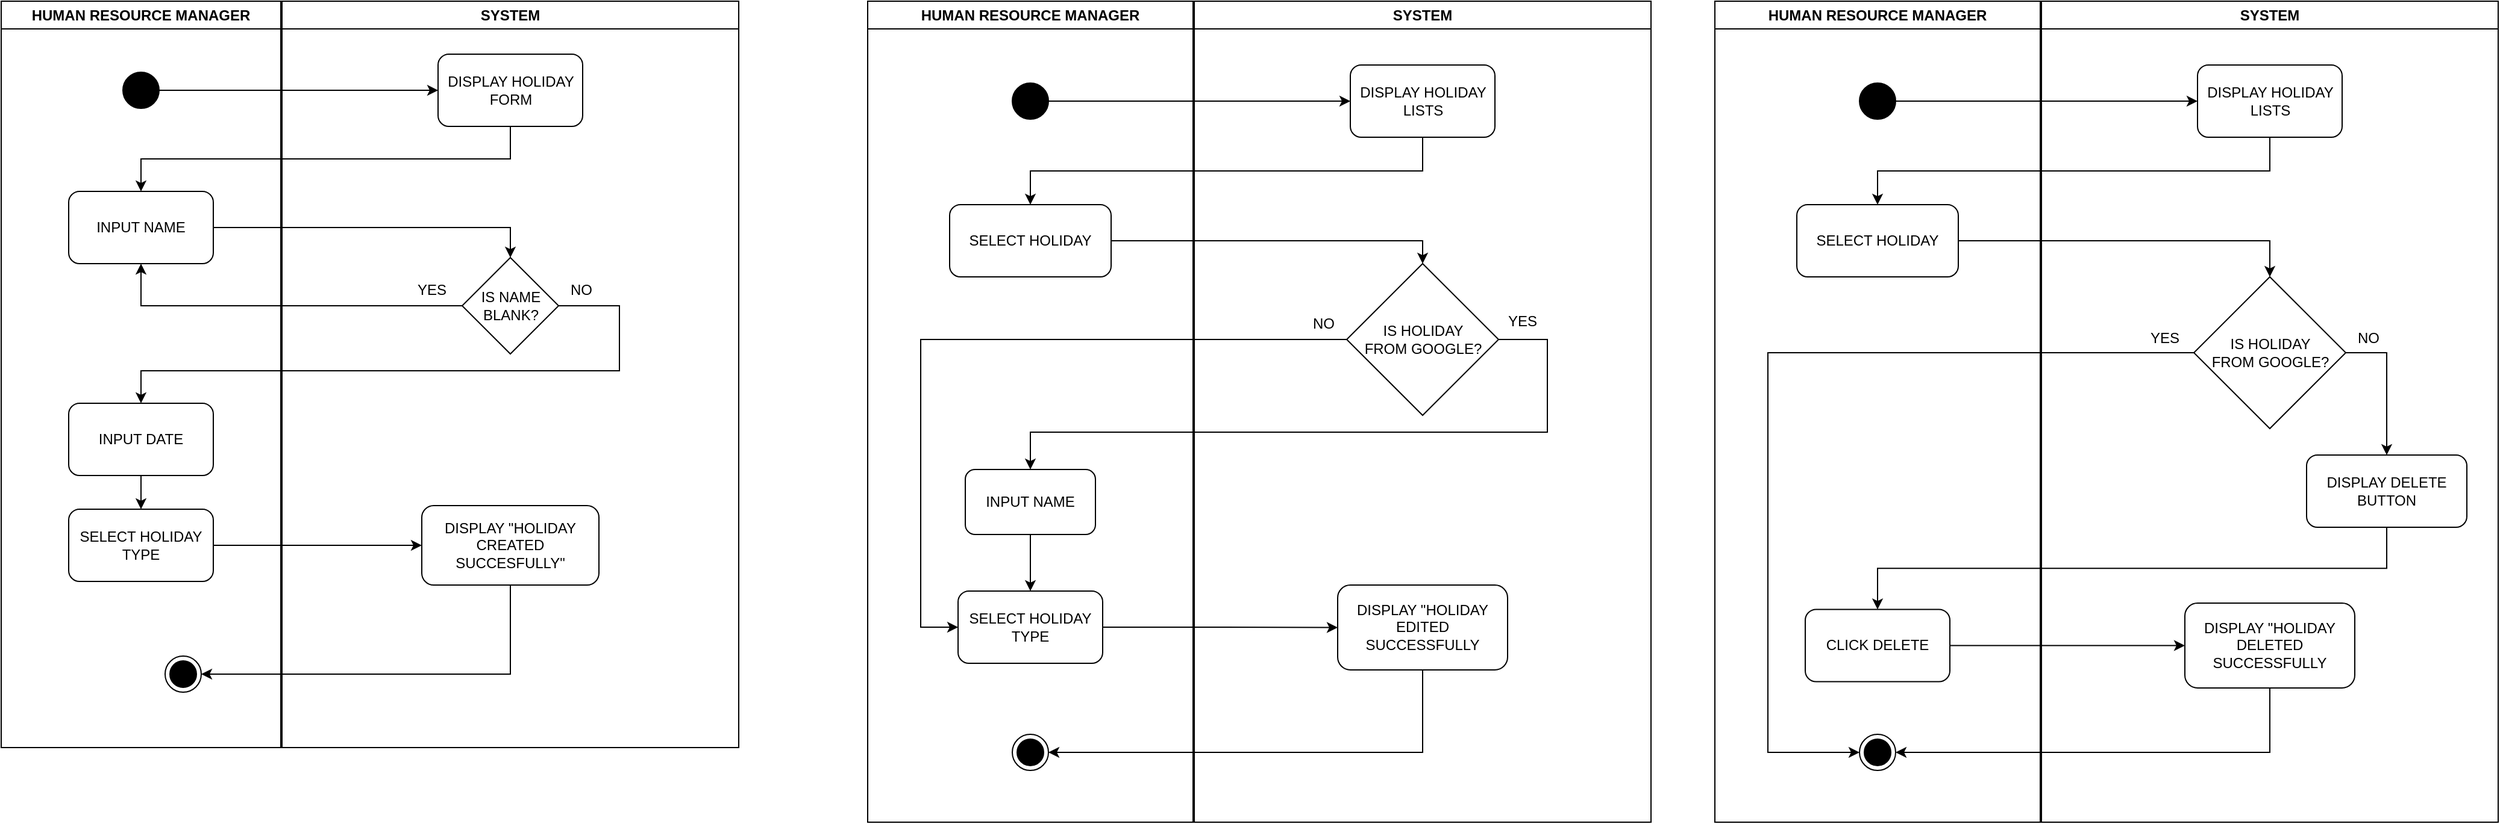 <mxfile>
    <diagram id="IesqqhG2GaXuw48i1_r9" name="Page-1">
        <mxGraphModel dx="2080" dy="1188" grid="0" gridSize="10" guides="1" tooltips="1" connect="1" arrows="1" fold="1" page="0" pageScale="1" pageWidth="850" pageHeight="1100" math="0" shadow="0">
            <root>
                <mxCell id="0"/>
                <mxCell id="1" parent="0"/>
                <mxCell id="2" value="HUMAN RESOURCE MANAGER" style="swimlane;whiteSpace=wrap;html=1;fillColor=default;" vertex="1" parent="1">
                    <mxGeometry x="258" y="80" width="232" height="620" as="geometry"/>
                </mxCell>
                <mxCell id="4" value="" style="ellipse;fillColor=strokeColor;" vertex="1" parent="2">
                    <mxGeometry x="101" y="59" width="30" height="30" as="geometry"/>
                </mxCell>
                <mxCell id="5" value="" style="ellipse;html=1;shape=endState;fillColor=strokeColor;" vertex="1" parent="2">
                    <mxGeometry x="136" y="544" width="30" height="30" as="geometry"/>
                </mxCell>
                <mxCell id="8" value="INPUT NAME" style="rounded=1;whiteSpace=wrap;html=1;fillColor=default;" vertex="1" parent="2">
                    <mxGeometry x="56" y="158" width="120" height="60" as="geometry"/>
                </mxCell>
                <mxCell id="19" style="edgeStyle=orthogonalEdgeStyle;rounded=0;html=1;exitX=0.5;exitY=1;exitDx=0;exitDy=0;entryX=0.5;entryY=0;entryDx=0;entryDy=0;" edge="1" parent="2" source="14" target="18">
                    <mxGeometry relative="1" as="geometry"/>
                </mxCell>
                <mxCell id="14" value="INPUT DATE" style="rounded=1;whiteSpace=wrap;html=1;fillColor=default;" vertex="1" parent="2">
                    <mxGeometry x="56" y="334" width="120" height="60" as="geometry"/>
                </mxCell>
                <mxCell id="18" value="SELECT HOLIDAY TYPE" style="rounded=1;whiteSpace=wrap;html=1;fillColor=default;" vertex="1" parent="2">
                    <mxGeometry x="56" y="422" width="120" height="60" as="geometry"/>
                </mxCell>
                <mxCell id="3" value="SYSTEM" style="swimlane;whiteSpace=wrap;html=1;fillColor=default;" vertex="1" parent="1">
                    <mxGeometry x="491" y="80" width="379" height="620" as="geometry"/>
                </mxCell>
                <mxCell id="6" value="DISPLAY HOLIDAY FORM" style="rounded=1;whiteSpace=wrap;html=1;fillColor=default;" vertex="1" parent="3">
                    <mxGeometry x="129.5" y="44" width="120" height="60" as="geometry"/>
                </mxCell>
                <mxCell id="10" value="IS NAME BLANK?" style="rhombus;whiteSpace=wrap;html=1;fillColor=default;" vertex="1" parent="3">
                    <mxGeometry x="149.5" y="213" width="80" height="80" as="geometry"/>
                </mxCell>
                <mxCell id="13" value="YES" style="text;html=1;align=center;verticalAlign=middle;resizable=0;points=[];autosize=1;strokeColor=none;fillColor=none;" vertex="1" parent="3">
                    <mxGeometry x="103" y="227" width="42" height="26" as="geometry"/>
                </mxCell>
                <mxCell id="17" value="NO" style="text;html=1;align=center;verticalAlign=middle;resizable=0;points=[];autosize=1;strokeColor=none;fillColor=none;" vertex="1" parent="3">
                    <mxGeometry x="229.5" y="227" width="36" height="26" as="geometry"/>
                </mxCell>
                <mxCell id="20" value="DISPLAY &quot;HOLIDAY CREATED SUCCESFULLY&quot;" style="rounded=1;whiteSpace=wrap;html=1;fillColor=default;" vertex="1" parent="3">
                    <mxGeometry x="116" y="419" width="147" height="66" as="geometry"/>
                </mxCell>
                <mxCell id="7" style="edgeStyle=orthogonalEdgeStyle;html=1;exitX=1;exitY=0.5;exitDx=0;exitDy=0;entryX=0;entryY=0.5;entryDx=0;entryDy=0;rounded=0;" edge="1" parent="1" source="4" target="6">
                    <mxGeometry relative="1" as="geometry"/>
                </mxCell>
                <mxCell id="9" style="edgeStyle=orthogonalEdgeStyle;rounded=0;html=1;exitX=0.5;exitY=1;exitDx=0;exitDy=0;entryX=0.5;entryY=0;entryDx=0;entryDy=0;" edge="1" parent="1" source="6" target="8">
                    <mxGeometry relative="1" as="geometry"/>
                </mxCell>
                <mxCell id="11" style="edgeStyle=orthogonalEdgeStyle;rounded=0;html=1;exitX=1;exitY=0.5;exitDx=0;exitDy=0;entryX=0.5;entryY=0;entryDx=0;entryDy=0;" edge="1" parent="1" source="8" target="10">
                    <mxGeometry relative="1" as="geometry"/>
                </mxCell>
                <mxCell id="12" style="edgeStyle=orthogonalEdgeStyle;rounded=0;html=1;exitX=0;exitY=0.5;exitDx=0;exitDy=0;entryX=0.5;entryY=1;entryDx=0;entryDy=0;" edge="1" parent="1" source="10" target="8">
                    <mxGeometry relative="1" as="geometry"/>
                </mxCell>
                <mxCell id="16" style="edgeStyle=orthogonalEdgeStyle;rounded=0;html=1;exitX=1;exitY=0.5;exitDx=0;exitDy=0;entryX=0.5;entryY=0;entryDx=0;entryDy=0;" edge="1" parent="1" source="10" target="14">
                    <mxGeometry relative="1" as="geometry">
                        <Array as="points">
                            <mxPoint x="771" y="333"/>
                            <mxPoint x="771" y="387"/>
                            <mxPoint x="374" y="387"/>
                        </Array>
                    </mxGeometry>
                </mxCell>
                <mxCell id="21" style="edgeStyle=orthogonalEdgeStyle;rounded=0;html=1;exitX=1;exitY=0.5;exitDx=0;exitDy=0;" edge="1" parent="1" source="18" target="20">
                    <mxGeometry relative="1" as="geometry"/>
                </mxCell>
                <mxCell id="22" style="edgeStyle=orthogonalEdgeStyle;rounded=0;html=1;exitX=0.5;exitY=1;exitDx=0;exitDy=0;entryX=1;entryY=0.5;entryDx=0;entryDy=0;" edge="1" parent="1" source="20" target="5">
                    <mxGeometry relative="1" as="geometry"/>
                </mxCell>
                <mxCell id="23" value="HUMAN RESOURCE MANAGER" style="swimlane;whiteSpace=wrap;html=1;fillColor=default;" vertex="1" parent="1">
                    <mxGeometry x="977" y="80" width="270" height="682" as="geometry"/>
                </mxCell>
                <mxCell id="24" value="" style="ellipse;fillColor=strokeColor;" vertex="1" parent="23">
                    <mxGeometry x="120" y="68" width="30" height="30" as="geometry"/>
                </mxCell>
                <mxCell id="43" value="SELECT HOLIDAY" style="rounded=1;whiteSpace=wrap;html=1;fillColor=default;" vertex="1" parent="23">
                    <mxGeometry x="68" y="169" width="134" height="60" as="geometry"/>
                </mxCell>
                <mxCell id="64" style="edgeStyle=orthogonalEdgeStyle;rounded=0;html=1;exitX=0.5;exitY=1;exitDx=0;exitDy=0;entryX=0.5;entryY=0;entryDx=0;entryDy=0;" edge="1" parent="23" source="52" target="63">
                    <mxGeometry relative="1" as="geometry"/>
                </mxCell>
                <mxCell id="52" value="INPUT NAME" style="rounded=1;whiteSpace=wrap;html=1;fillColor=default;" vertex="1" parent="23">
                    <mxGeometry x="81" y="389" width="108" height="54" as="geometry"/>
                </mxCell>
                <mxCell id="25" value="" style="ellipse;html=1;shape=endState;fillColor=strokeColor;" vertex="1" parent="23">
                    <mxGeometry x="120" y="609" width="30" height="30" as="geometry"/>
                </mxCell>
                <mxCell id="63" value="SELECT HOLIDAY TYPE" style="rounded=1;whiteSpace=wrap;html=1;fillColor=default;" vertex="1" parent="23">
                    <mxGeometry x="75" y="490" width="120" height="60" as="geometry"/>
                </mxCell>
                <mxCell id="30" value="SYSTEM" style="swimlane;whiteSpace=wrap;html=1;fillColor=default;" vertex="1" parent="1">
                    <mxGeometry x="1248" y="80" width="379" height="682" as="geometry"/>
                </mxCell>
                <mxCell id="44" value="DISPLAY HOLIDAY&lt;br&gt;LISTS" style="rounded=1;whiteSpace=wrap;html=1;fillColor=default;" vertex="1" parent="30">
                    <mxGeometry x="129.5" y="53" width="120" height="60" as="geometry"/>
                </mxCell>
                <mxCell id="49" value="IS HOLIDAY&lt;br&gt;FROM GOOGLE?" style="rhombus;whiteSpace=wrap;html=1;fillColor=default;" vertex="1" parent="30">
                    <mxGeometry x="126.5" y="218" width="126" height="126" as="geometry"/>
                </mxCell>
                <mxCell id="65" value="DISPLAY &quot;HOLIDAY EDITED SUCCESSFULLY" style="rounded=1;whiteSpace=wrap;html=1;fillColor=default;" vertex="1" parent="30">
                    <mxGeometry x="119" y="485" width="141" height="70.5" as="geometry"/>
                </mxCell>
                <mxCell id="45" style="edgeStyle=orthogonalEdgeStyle;rounded=0;html=1;exitX=1;exitY=0.5;exitDx=0;exitDy=0;" edge="1" parent="1" source="24" target="44">
                    <mxGeometry relative="1" as="geometry"/>
                </mxCell>
                <mxCell id="48" style="edgeStyle=orthogonalEdgeStyle;rounded=0;html=1;exitX=0.5;exitY=1;exitDx=0;exitDy=0;entryX=0.5;entryY=0;entryDx=0;entryDy=0;" edge="1" parent="1" source="44" target="43">
                    <mxGeometry relative="1" as="geometry"/>
                </mxCell>
                <mxCell id="50" style="edgeStyle=orthogonalEdgeStyle;rounded=0;html=1;exitX=1;exitY=0.5;exitDx=0;exitDy=0;entryX=0.5;entryY=0;entryDx=0;entryDy=0;" edge="1" parent="1" source="43" target="49">
                    <mxGeometry relative="1" as="geometry"/>
                </mxCell>
                <mxCell id="54" style="edgeStyle=orthogonalEdgeStyle;rounded=0;html=1;exitX=1;exitY=0.5;exitDx=0;exitDy=0;entryX=0.5;entryY=0;entryDx=0;entryDy=0;" edge="1" parent="1" source="49" target="52">
                    <mxGeometry relative="1" as="geometry">
                        <Array as="points">
                            <mxPoint x="1541" y="361"/>
                            <mxPoint x="1541" y="438"/>
                            <mxPoint x="1112" y="438"/>
                        </Array>
                    </mxGeometry>
                </mxCell>
                <mxCell id="66" style="edgeStyle=orthogonalEdgeStyle;rounded=0;html=1;exitX=1;exitY=0.5;exitDx=0;exitDy=0;entryX=0;entryY=0.5;entryDx=0;entryDy=0;" edge="1" parent="1" source="63" target="65">
                    <mxGeometry relative="1" as="geometry"/>
                </mxCell>
                <mxCell id="67" style="edgeStyle=orthogonalEdgeStyle;rounded=0;html=1;exitX=0.5;exitY=1;exitDx=0;exitDy=0;entryX=1;entryY=0.5;entryDx=0;entryDy=0;" edge="1" parent="1" source="65" target="25">
                    <mxGeometry relative="1" as="geometry"/>
                </mxCell>
                <mxCell id="68" style="edgeStyle=orthogonalEdgeStyle;rounded=0;html=1;exitX=0;exitY=0.5;exitDx=0;exitDy=0;entryX=0;entryY=0.5;entryDx=0;entryDy=0;" edge="1" parent="1" source="49" target="63">
                    <mxGeometry relative="1" as="geometry">
                        <Array as="points">
                            <mxPoint x="1021" y="361"/>
                            <mxPoint x="1021" y="600"/>
                        </Array>
                    </mxGeometry>
                </mxCell>
                <mxCell id="69" value="NO" style="text;html=1;align=center;verticalAlign=middle;resizable=0;points=[];autosize=1;strokeColor=none;fillColor=none;" vertex="1" parent="1">
                    <mxGeometry x="1337" y="335" width="36" height="26" as="geometry"/>
                </mxCell>
                <mxCell id="70" value="YES" style="text;html=1;align=center;verticalAlign=middle;resizable=0;points=[];autosize=1;strokeColor=none;fillColor=none;" vertex="1" parent="1">
                    <mxGeometry x="1499" y="333" width="42" height="26" as="geometry"/>
                </mxCell>
                <mxCell id="82" value="HUMAN RESOURCE MANAGER" style="swimlane;whiteSpace=wrap;html=1;fillColor=default;" vertex="1" parent="1">
                    <mxGeometry x="1680" y="80" width="270" height="682" as="geometry"/>
                </mxCell>
                <mxCell id="83" value="" style="ellipse;fillColor=strokeColor;" vertex="1" parent="82">
                    <mxGeometry x="120" y="68" width="30" height="30" as="geometry"/>
                </mxCell>
                <mxCell id="84" value="SELECT HOLIDAY" style="rounded=1;whiteSpace=wrap;html=1;fillColor=default;" vertex="1" parent="82">
                    <mxGeometry x="68" y="169" width="134" height="60" as="geometry"/>
                </mxCell>
                <mxCell id="87" value="" style="ellipse;html=1;shape=endState;fillColor=strokeColor;" vertex="1" parent="82">
                    <mxGeometry x="120" y="609" width="30" height="30" as="geometry"/>
                </mxCell>
                <mxCell id="95" value="CLICK DELETE" style="rounded=1;whiteSpace=wrap;html=1;fillColor=default;" vertex="1" parent="82">
                    <mxGeometry x="75" y="505.25" width="120" height="60" as="geometry"/>
                </mxCell>
                <mxCell id="89" value="SYSTEM" style="swimlane;whiteSpace=wrap;html=1;fillColor=default;" vertex="1" parent="1">
                    <mxGeometry x="1951" y="80" width="379" height="682" as="geometry"/>
                </mxCell>
                <mxCell id="90" value="DISPLAY HOLIDAY&lt;br&gt;LISTS" style="rounded=1;whiteSpace=wrap;html=1;fillColor=default;" vertex="1" parent="89">
                    <mxGeometry x="129.5" y="53" width="120" height="60" as="geometry"/>
                </mxCell>
                <mxCell id="101" style="edgeStyle=orthogonalEdgeStyle;rounded=0;html=1;exitX=1;exitY=0.5;exitDx=0;exitDy=0;entryX=0.5;entryY=0;entryDx=0;entryDy=0;" edge="1" parent="89" source="91" target="100">
                    <mxGeometry relative="1" as="geometry"/>
                </mxCell>
                <mxCell id="91" value="IS HOLIDAY&lt;br&gt;FROM GOOGLE?" style="rhombus;whiteSpace=wrap;html=1;fillColor=default;" vertex="1" parent="89">
                    <mxGeometry x="126.5" y="229" width="126" height="126" as="geometry"/>
                </mxCell>
                <mxCell id="92" value="DISPLAY &quot;HOLIDAY DELETED SUCCESSFULLY" style="rounded=1;whiteSpace=wrap;html=1;fillColor=default;" vertex="1" parent="89">
                    <mxGeometry x="119" y="500" width="141" height="70.5" as="geometry"/>
                </mxCell>
                <mxCell id="100" value="DISPLAY DELETE BUTTON" style="rounded=1;whiteSpace=wrap;html=1;fillColor=default;" vertex="1" parent="89">
                    <mxGeometry x="220" y="377" width="133" height="60" as="geometry"/>
                </mxCell>
                <mxCell id="105" value="NO" style="text;html=1;align=center;verticalAlign=middle;resizable=0;points=[];autosize=1;strokeColor=none;fillColor=none;" vertex="1" parent="89">
                    <mxGeometry x="252.5" y="267" width="36" height="26" as="geometry"/>
                </mxCell>
                <mxCell id="93" style="edgeStyle=orthogonalEdgeStyle;rounded=0;html=1;exitX=1;exitY=0.5;exitDx=0;exitDy=0;entryX=0;entryY=0.5;entryDx=0;entryDy=0;" edge="1" parent="1" source="83" target="90">
                    <mxGeometry relative="1" as="geometry"/>
                </mxCell>
                <mxCell id="94" style="edgeStyle=orthogonalEdgeStyle;rounded=0;html=1;exitX=0.5;exitY=1;exitDx=0;exitDy=0;" edge="1" parent="1" source="90" target="84">
                    <mxGeometry relative="1" as="geometry"/>
                </mxCell>
                <mxCell id="99" style="edgeStyle=orthogonalEdgeStyle;rounded=0;html=1;exitX=1;exitY=0.5;exitDx=0;exitDy=0;entryX=0.5;entryY=0;entryDx=0;entryDy=0;" edge="1" parent="1" source="84" target="91">
                    <mxGeometry relative="1" as="geometry"/>
                </mxCell>
                <mxCell id="102" style="edgeStyle=orthogonalEdgeStyle;rounded=0;html=1;exitX=0.5;exitY=1;exitDx=0;exitDy=0;entryX=0.5;entryY=0;entryDx=0;entryDy=0;" edge="1" parent="1" source="100" target="95">
                    <mxGeometry relative="1" as="geometry"/>
                </mxCell>
                <mxCell id="103" style="edgeStyle=orthogonalEdgeStyle;rounded=0;html=1;exitX=1;exitY=0.5;exitDx=0;exitDy=0;entryX=0;entryY=0.5;entryDx=0;entryDy=0;" edge="1" parent="1" source="95" target="92">
                    <mxGeometry relative="1" as="geometry"/>
                </mxCell>
                <mxCell id="104" style="edgeStyle=orthogonalEdgeStyle;rounded=0;html=1;exitX=0.5;exitY=1;exitDx=0;exitDy=0;entryX=1;entryY=0.5;entryDx=0;entryDy=0;" edge="1" parent="1" source="92" target="87">
                    <mxGeometry relative="1" as="geometry"/>
                </mxCell>
                <mxCell id="106" style="edgeStyle=orthogonalEdgeStyle;rounded=0;html=1;exitX=0;exitY=0.5;exitDx=0;exitDy=0;entryX=0;entryY=0.5;entryDx=0;entryDy=0;" edge="1" parent="1" source="91" target="87">
                    <mxGeometry relative="1" as="geometry">
                        <Array as="points">
                            <mxPoint x="1724" y="372"/>
                            <mxPoint x="1724" y="704"/>
                        </Array>
                    </mxGeometry>
                </mxCell>
                <mxCell id="107" value="YES" style="text;html=1;align=center;verticalAlign=middle;resizable=0;points=[];autosize=1;strokeColor=none;fillColor=none;" vertex="1" parent="1">
                    <mxGeometry x="2032" y="347" width="42" height="26" as="geometry"/>
                </mxCell>
            </root>
        </mxGraphModel>
    </diagram>
</mxfile>